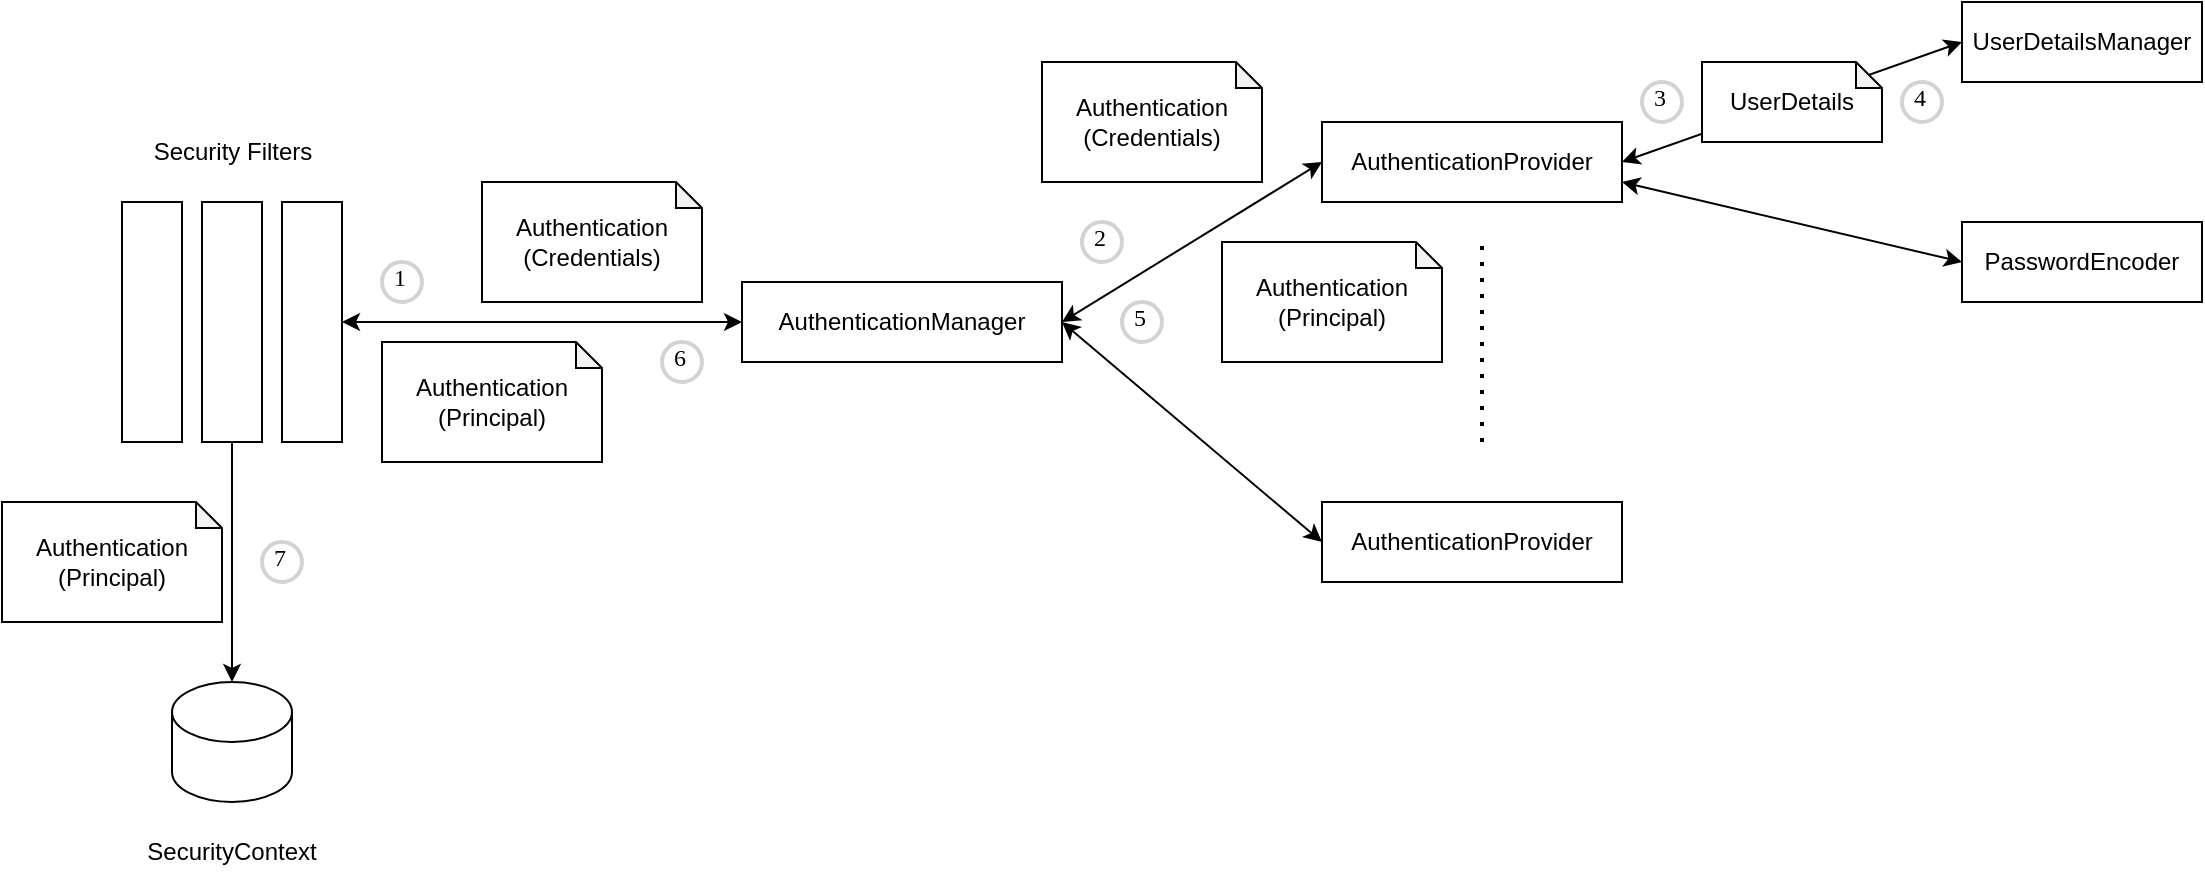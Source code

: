 <mxfile version="22.0.3" type="device">
  <diagram name="Page-1" id="R1TARvXvlY77ZcOYO4vN">
    <mxGraphModel dx="818" dy="531" grid="1" gridSize="10" guides="1" tooltips="1" connect="1" arrows="1" fold="1" page="1" pageScale="1" pageWidth="827" pageHeight="1169" math="0" shadow="0">
      <root>
        <mxCell id="0" />
        <mxCell id="1" parent="0" />
        <mxCell id="ZpsPjBJnZ75GtqSkfYMc-1" value="" style="rounded=0;whiteSpace=wrap;html=1;" parent="1" vertex="1">
          <mxGeometry x="80" y="120" width="30" height="120" as="geometry" />
        </mxCell>
        <mxCell id="ZpsPjBJnZ75GtqSkfYMc-3" value="" style="rounded=0;whiteSpace=wrap;html=1;" parent="1" vertex="1">
          <mxGeometry x="120" y="120" width="30" height="120" as="geometry" />
        </mxCell>
        <mxCell id="ZpsPjBJnZ75GtqSkfYMc-4" value="" style="rounded=0;whiteSpace=wrap;html=1;" parent="1" vertex="1">
          <mxGeometry x="160" y="120" width="30" height="120" as="geometry" />
        </mxCell>
        <mxCell id="ZpsPjBJnZ75GtqSkfYMc-5" value="Security Filters" style="text;html=1;strokeColor=none;fillColor=none;align=center;verticalAlign=middle;whiteSpace=wrap;rounded=0;" parent="1" vertex="1">
          <mxGeometry x="72.5" y="80" width="125" height="30" as="geometry" />
        </mxCell>
        <mxCell id="ZpsPjBJnZ75GtqSkfYMc-6" value="Authentication&lt;br&gt;(Credentials)" style="shape=note;whiteSpace=wrap;html=1;backgroundOutline=1;darkOpacity=0.05;size=13;" parent="1" vertex="1">
          <mxGeometry x="260" y="110" width="110" height="60" as="geometry" />
        </mxCell>
        <mxCell id="ZpsPjBJnZ75GtqSkfYMc-7" value="AuthenticationManager" style="rounded=0;whiteSpace=wrap;html=1;" parent="1" vertex="1">
          <mxGeometry x="390" y="160" width="160" height="40" as="geometry" />
        </mxCell>
        <mxCell id="ZpsPjBJnZ75GtqSkfYMc-8" value="AuthenticationProvider" style="rounded=0;whiteSpace=wrap;html=1;" parent="1" vertex="1">
          <mxGeometry x="680" y="80" width="150" height="40" as="geometry" />
        </mxCell>
        <mxCell id="ZpsPjBJnZ75GtqSkfYMc-10" value="Authentication&lt;br&gt;(Principal)" style="shape=note;whiteSpace=wrap;html=1;backgroundOutline=1;darkOpacity=0.05;size=13;" parent="1" vertex="1">
          <mxGeometry x="210" y="190" width="110" height="60" as="geometry" />
        </mxCell>
        <mxCell id="ZpsPjBJnZ75GtqSkfYMc-11" value="" style="endArrow=classic;html=1;rounded=0;exitX=1;exitY=0.5;exitDx=0;exitDy=0;entryX=0;entryY=0.5;entryDx=0;entryDy=0;startArrow=classic;startFill=1;" parent="1" source="ZpsPjBJnZ75GtqSkfYMc-4" target="ZpsPjBJnZ75GtqSkfYMc-7" edge="1">
          <mxGeometry width="50" height="50" relative="1" as="geometry">
            <mxPoint x="270" y="200" as="sourcePoint" />
            <mxPoint x="320" y="150" as="targetPoint" />
          </mxGeometry>
        </mxCell>
        <mxCell id="ZpsPjBJnZ75GtqSkfYMc-13" value="1" style="ellipse;whiteSpace=wrap;html=1;aspect=fixed;strokeWidth=2;fontFamily=Tahoma;spacingBottom=4;spacingRight=2;strokeColor=#d3d3d3;" parent="1" vertex="1">
          <mxGeometry x="210" y="150" width="20" height="20" as="geometry" />
        </mxCell>
        <mxCell id="ZpsPjBJnZ75GtqSkfYMc-14" value="7" style="ellipse;whiteSpace=wrap;html=1;aspect=fixed;strokeWidth=2;fontFamily=Tahoma;spacingBottom=4;spacingRight=2;strokeColor=#d3d3d3;" parent="1" vertex="1">
          <mxGeometry x="150" y="290" width="20" height="20" as="geometry" />
        </mxCell>
        <mxCell id="ZpsPjBJnZ75GtqSkfYMc-15" value="Authentication&lt;br&gt;(Credentials)" style="shape=note;whiteSpace=wrap;html=1;backgroundOutline=1;darkOpacity=0.05;size=13;" parent="1" vertex="1">
          <mxGeometry x="540" y="50" width="110" height="60" as="geometry" />
        </mxCell>
        <mxCell id="ZpsPjBJnZ75GtqSkfYMc-16" value="Authentication&lt;br&gt;(Principal)" style="shape=note;whiteSpace=wrap;html=1;backgroundOutline=1;darkOpacity=0.05;size=13;" parent="1" vertex="1">
          <mxGeometry x="630" y="140" width="110" height="60" as="geometry" />
        </mxCell>
        <mxCell id="ZpsPjBJnZ75GtqSkfYMc-17" value="" style="endArrow=classic;html=1;rounded=0;exitX=1;exitY=0.5;exitDx=0;exitDy=0;entryX=0;entryY=0.5;entryDx=0;entryDy=0;startArrow=classic;startFill=1;" parent="1" target="ZpsPjBJnZ75GtqSkfYMc-8" edge="1">
          <mxGeometry width="50" height="50" relative="1" as="geometry">
            <mxPoint x="550" y="180" as="sourcePoint" />
            <mxPoint x="750" y="180" as="targetPoint" />
          </mxGeometry>
        </mxCell>
        <mxCell id="ZpsPjBJnZ75GtqSkfYMc-18" value="2" style="ellipse;whiteSpace=wrap;html=1;aspect=fixed;strokeWidth=2;fontFamily=Tahoma;spacingBottom=4;spacingRight=2;strokeColor=#d3d3d3;" parent="1" vertex="1">
          <mxGeometry x="560" y="130" width="20" height="20" as="geometry" />
        </mxCell>
        <mxCell id="ZpsPjBJnZ75GtqSkfYMc-21" value="5" style="ellipse;whiteSpace=wrap;html=1;aspect=fixed;strokeWidth=2;fontFamily=Tahoma;spacingBottom=4;spacingRight=2;strokeColor=#d3d3d3;" parent="1" vertex="1">
          <mxGeometry x="580" y="170" width="20" height="20" as="geometry" />
        </mxCell>
        <mxCell id="ZpsPjBJnZ75GtqSkfYMc-22" value="6" style="ellipse;whiteSpace=wrap;html=1;aspect=fixed;strokeWidth=2;fontFamily=Tahoma;spacingBottom=4;spacingRight=2;strokeColor=#d3d3d3;" parent="1" vertex="1">
          <mxGeometry x="350" y="190" width="20" height="20" as="geometry" />
        </mxCell>
        <mxCell id="ZpsPjBJnZ75GtqSkfYMc-24" value="AuthenticationProvider" style="rounded=0;whiteSpace=wrap;html=1;" parent="1" vertex="1">
          <mxGeometry x="680" y="270" width="150" height="40" as="geometry" />
        </mxCell>
        <mxCell id="ZpsPjBJnZ75GtqSkfYMc-25" value="" style="endArrow=classic;startArrow=classic;html=1;rounded=0;entryX=0;entryY=0.5;entryDx=0;entryDy=0;exitX=1;exitY=0.5;exitDx=0;exitDy=0;" parent="1" source="ZpsPjBJnZ75GtqSkfYMc-7" target="ZpsPjBJnZ75GtqSkfYMc-24" edge="1">
          <mxGeometry width="50" height="50" relative="1" as="geometry">
            <mxPoint x="540" y="350" as="sourcePoint" />
            <mxPoint x="590" y="300" as="targetPoint" />
          </mxGeometry>
        </mxCell>
        <mxCell id="ZpsPjBJnZ75GtqSkfYMc-27" value="" style="shape=cylinder3;whiteSpace=wrap;html=1;boundedLbl=1;backgroundOutline=1;size=15;" parent="1" vertex="1">
          <mxGeometry x="105" y="360" width="60" height="60" as="geometry" />
        </mxCell>
        <mxCell id="ZpsPjBJnZ75GtqSkfYMc-28" value="" style="endArrow=none;dashed=1;html=1;dashPattern=1 3;strokeWidth=2;rounded=0;" parent="1" edge="1">
          <mxGeometry width="50" height="50" relative="1" as="geometry">
            <mxPoint x="760" y="240" as="sourcePoint" />
            <mxPoint x="760" y="140" as="targetPoint" />
          </mxGeometry>
        </mxCell>
        <mxCell id="ZpsPjBJnZ75GtqSkfYMc-29" style="edgeStyle=orthogonalEdgeStyle;rounded=0;orthogonalLoop=1;jettySize=auto;html=1;entryX=0.5;entryY=0;entryDx=0;entryDy=0;entryPerimeter=0;" parent="1" source="ZpsPjBJnZ75GtqSkfYMc-3" target="ZpsPjBJnZ75GtqSkfYMc-27" edge="1">
          <mxGeometry relative="1" as="geometry" />
        </mxCell>
        <mxCell id="ZpsPjBJnZ75GtqSkfYMc-30" value="Authentication&lt;br&gt;(Principal)" style="shape=note;whiteSpace=wrap;html=1;backgroundOutline=1;darkOpacity=0.05;size=13;" parent="1" vertex="1">
          <mxGeometry x="20" y="270" width="110" height="60" as="geometry" />
        </mxCell>
        <mxCell id="ZpsPjBJnZ75GtqSkfYMc-31" value="SecurityContext" style="text;html=1;strokeColor=none;fillColor=none;align=center;verticalAlign=middle;whiteSpace=wrap;rounded=0;" parent="1" vertex="1">
          <mxGeometry x="80" y="430" width="110" height="30" as="geometry" />
        </mxCell>
        <mxCell id="ZpsPjBJnZ75GtqSkfYMc-32" value="UserDetailsManager" style="rounded=0;whiteSpace=wrap;html=1;" parent="1" vertex="1">
          <mxGeometry x="1000" y="20" width="120" height="40" as="geometry" />
        </mxCell>
        <mxCell id="ZpsPjBJnZ75GtqSkfYMc-33" value="PasswordEncoder" style="rounded=0;whiteSpace=wrap;html=1;" parent="1" vertex="1">
          <mxGeometry x="1000" y="130" width="120" height="40" as="geometry" />
        </mxCell>
        <mxCell id="ZpsPjBJnZ75GtqSkfYMc-35" value="" style="endArrow=classic;html=1;rounded=0;entryX=0;entryY=0.5;entryDx=0;entryDy=0;exitX=1;exitY=0.5;exitDx=0;exitDy=0;startArrow=classic;startFill=1;" parent="1" source="ZpsPjBJnZ75GtqSkfYMc-8" target="ZpsPjBJnZ75GtqSkfYMc-32" edge="1">
          <mxGeometry width="50" height="50" relative="1" as="geometry">
            <mxPoint x="880" y="240" as="sourcePoint" />
            <mxPoint x="930" y="190" as="targetPoint" />
          </mxGeometry>
        </mxCell>
        <mxCell id="ZpsPjBJnZ75GtqSkfYMc-36" value="" style="endArrow=classic;html=1;rounded=0;entryX=0;entryY=0.5;entryDx=0;entryDy=0;startArrow=classic;startFill=1;exitX=1;exitY=0.75;exitDx=0;exitDy=0;" parent="1" source="ZpsPjBJnZ75GtqSkfYMc-8" target="ZpsPjBJnZ75GtqSkfYMc-33" edge="1">
          <mxGeometry width="50" height="50" relative="1" as="geometry">
            <mxPoint x="840" y="110" as="sourcePoint" />
            <mxPoint x="890" y="50" as="targetPoint" />
          </mxGeometry>
        </mxCell>
        <mxCell id="gUfDMLUCO5-NZmIu7O6D-1" value="UserDetails" style="shape=note;whiteSpace=wrap;html=1;backgroundOutline=1;darkOpacity=0.05;size=13;" parent="1" vertex="1">
          <mxGeometry x="870" y="50" width="90" height="40" as="geometry" />
        </mxCell>
        <mxCell id="B47aHXG0UTaqeheDEgMU-1" value="3" style="ellipse;whiteSpace=wrap;html=1;aspect=fixed;strokeWidth=2;fontFamily=Tahoma;spacingBottom=4;spacingRight=2;strokeColor=#d3d3d3;" vertex="1" parent="1">
          <mxGeometry x="840" y="60" width="20" height="20" as="geometry" />
        </mxCell>
        <mxCell id="B47aHXG0UTaqeheDEgMU-4" value="4" style="ellipse;whiteSpace=wrap;html=1;aspect=fixed;strokeWidth=2;fontFamily=Tahoma;spacingBottom=4;spacingRight=2;strokeColor=#d3d3d3;" vertex="1" parent="1">
          <mxGeometry x="970" y="60" width="20" height="20" as="geometry" />
        </mxCell>
      </root>
    </mxGraphModel>
  </diagram>
</mxfile>
